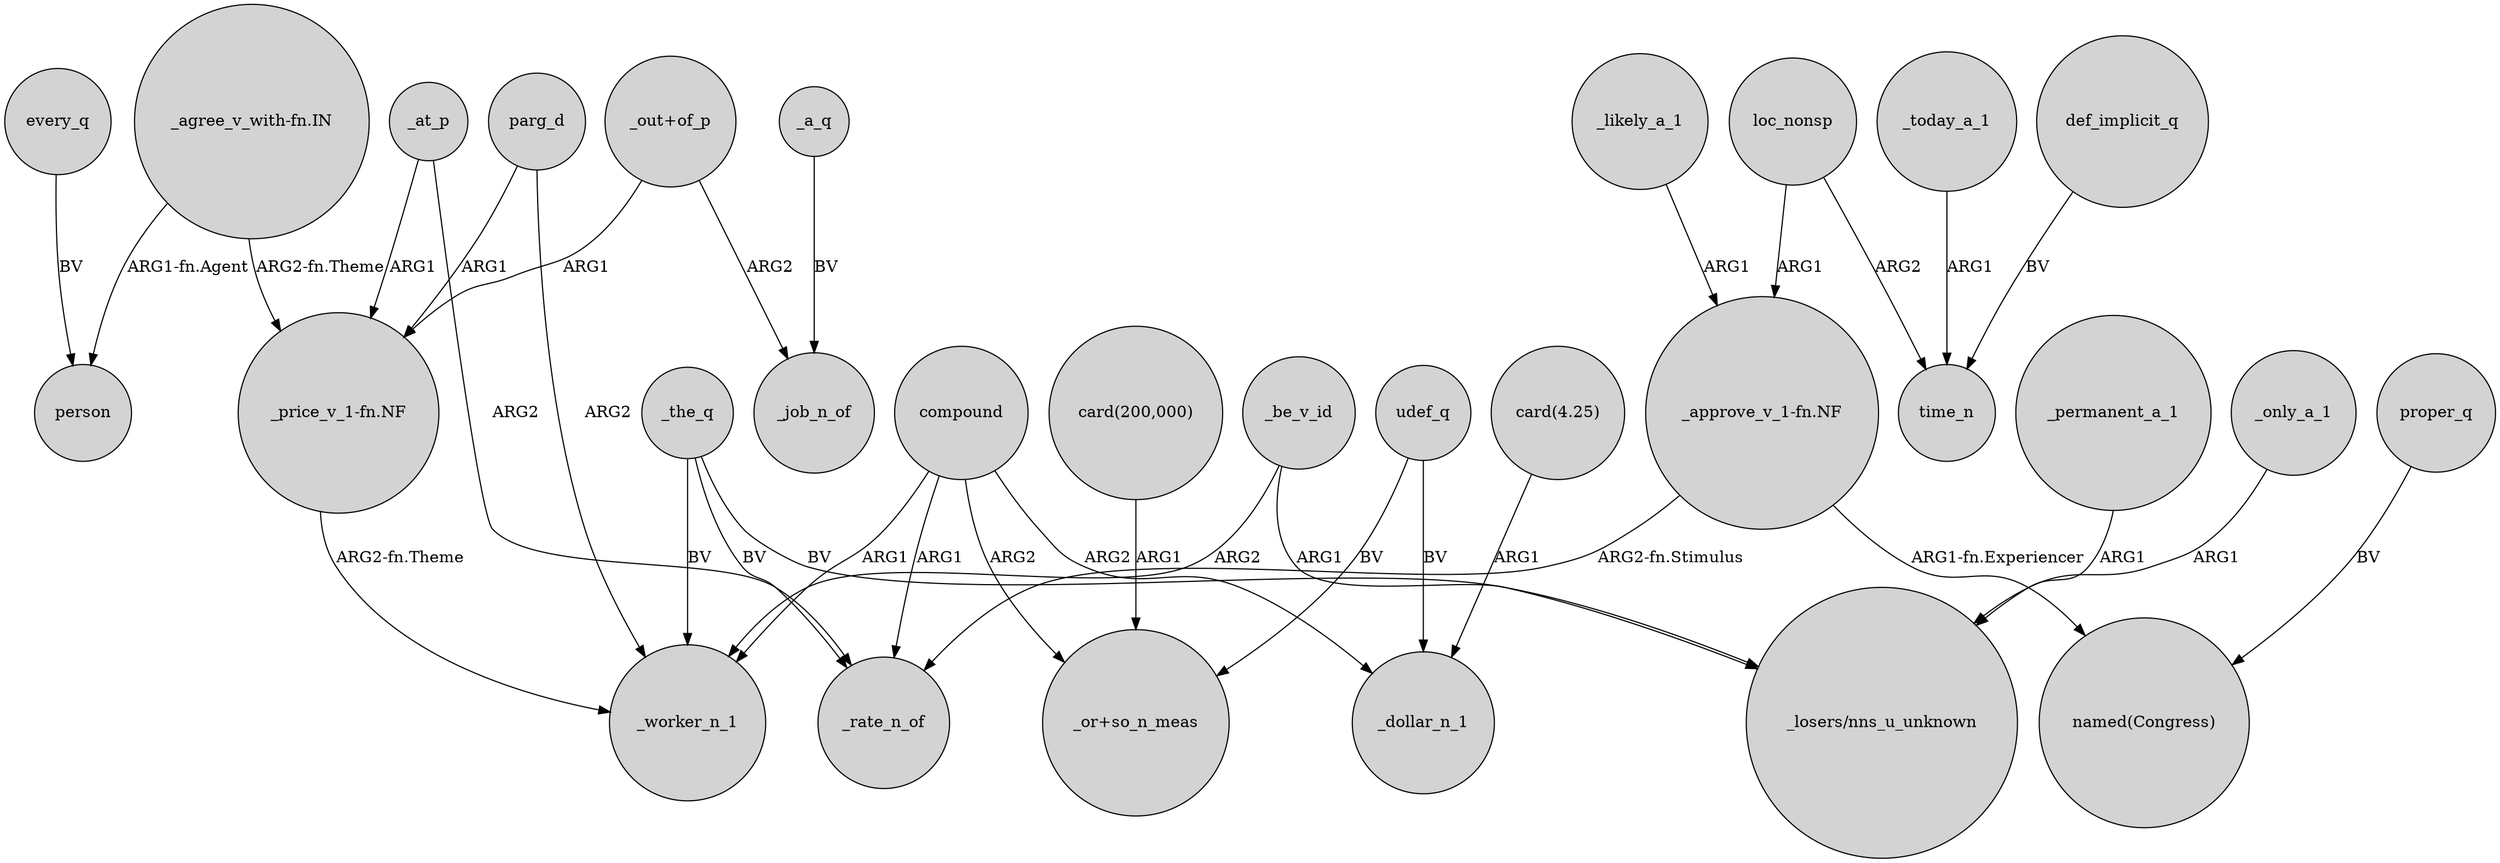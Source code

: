 digraph {
	node [shape=circle style=filled]
	_be_v_id -> _worker_n_1 [label=ARG2]
	"card(200,000)" -> "_or+so_n_meas" [label=ARG1]
	_today_a_1 -> time_n [label=ARG1]
	_at_p -> _rate_n_of [label=ARG2]
	udef_q -> "_or+so_n_meas" [label=BV]
	_the_q -> _worker_n_1 [label=BV]
	_a_q -> _job_n_of [label=BV]
	compound -> "_or+so_n_meas" [label=ARG2]
	compound -> _rate_n_of [label=ARG1]
	every_q -> person [label=BV]
	"_price_v_1-fn.NF" -> _worker_n_1 [label="ARG2-fn.Theme"]
	"_agree_v_with-fn.IN" -> person [label="ARG1-fn.Agent"]
	_the_q -> _rate_n_of [label=BV]
	proper_q -> "named(Congress)" [label=BV]
	_at_p -> "_price_v_1-fn.NF" [label=ARG1]
	"_approve_v_1-fn.NF" -> "named(Congress)" [label="ARG1-fn.Experiencer"]
	loc_nonsp -> time_n [label=ARG2]
	_only_a_1 -> "_losers/nns_u_unknown" [label=ARG1]
	"_approve_v_1-fn.NF" -> _rate_n_of [label="ARG2-fn.Stimulus"]
	_the_q -> "_losers/nns_u_unknown" [label=BV]
	_be_v_id -> "_losers/nns_u_unknown" [label=ARG1]
	"card(4.25)" -> _dollar_n_1 [label=ARG1]
	"_out+of_p" -> _job_n_of [label=ARG2]
	_likely_a_1 -> "_approve_v_1-fn.NF" [label=ARG1]
	loc_nonsp -> "_approve_v_1-fn.NF" [label=ARG1]
	parg_d -> "_price_v_1-fn.NF" [label=ARG1]
	"_agree_v_with-fn.IN" -> "_price_v_1-fn.NF" [label="ARG2-fn.Theme"]
	"_out+of_p" -> "_price_v_1-fn.NF" [label=ARG1]
	compound -> _worker_n_1 [label=ARG1]
	compound -> _dollar_n_1 [label=ARG2]
	parg_d -> _worker_n_1 [label=ARG2]
	udef_q -> _dollar_n_1 [label=BV]
	def_implicit_q -> time_n [label=BV]
	_permanent_a_1 -> "_losers/nns_u_unknown" [label=ARG1]
}
